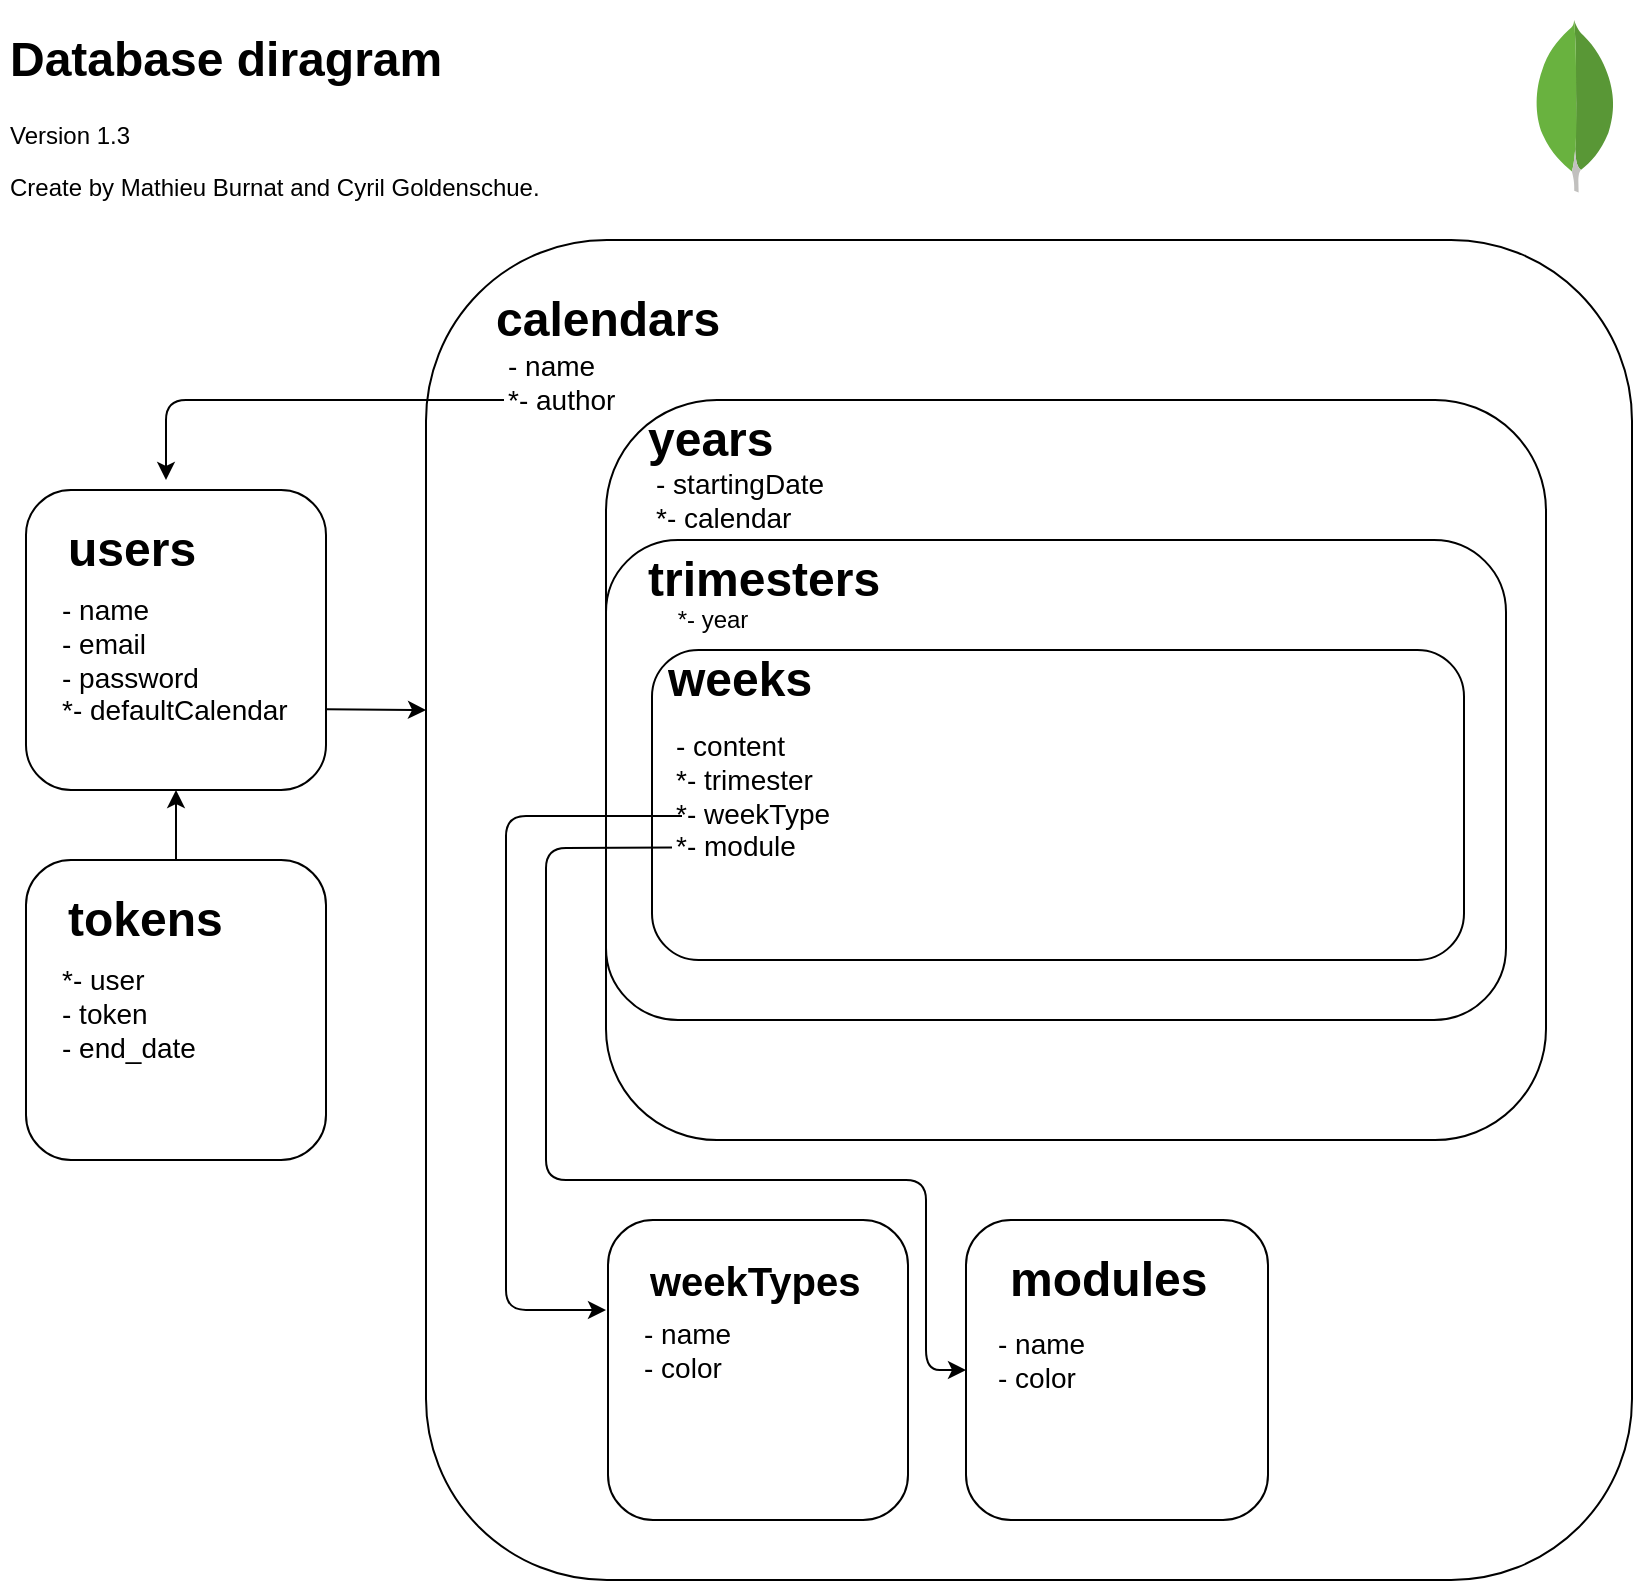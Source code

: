 <mxfile version="14.2.7" type="device"><diagram id="sUvTRh9V853kj_XCVW5W" name="Page-1"><mxGraphModel dx="594" dy="328" grid="1" gridSize="10" guides="1" tooltips="1" connect="1" arrows="1" fold="1" page="1" pageScale="1" pageWidth="1169" pageHeight="827" math="0" shadow="0"><root><mxCell id="0"/><mxCell id="1" parent="0"/><mxCell id="vJc15tX3UXYHBUmR6tmH-1" value="" style="dashed=0;outlineConnect=0;html=1;align=center;labelPosition=center;verticalLabelPosition=bottom;verticalAlign=top;shape=mxgraph.weblogos.mongodb" parent="1" vertex="1"><mxGeometry x="937" y="20" width="41.2" height="86.2" as="geometry"/></mxCell><mxCell id="vJc15tX3UXYHBUmR6tmH-2" value="" style="rounded=1;whiteSpace=wrap;html=1;" parent="1" vertex="1"><mxGeometry x="383" y="130" width="603" height="670" as="geometry"/></mxCell><mxCell id="vJc15tX3UXYHBUmR6tmH-3" value="&lt;h1&gt;&lt;span&gt;calendars&lt;/span&gt;&lt;/h1&gt;" style="text;html=1;strokeColor=none;fillColor=none;spacing=5;spacingTop=-20;whiteSpace=wrap;overflow=hidden;rounded=0;" parent="1" vertex="1"><mxGeometry x="413" y="150" width="200" height="40" as="geometry"/></mxCell><mxCell id="vJc15tX3UXYHBUmR6tmH-4" value="&lt;font style=&quot;font-size: 14px&quot;&gt;- name&lt;br&gt;*- author&lt;br&gt;&lt;/font&gt;&lt;div style=&quot;font-size: 14px&quot;&gt;&lt;br&gt;&lt;/div&gt;" style="text;html=1;strokeColor=none;fillColor=none;align=left;verticalAlign=middle;whiteSpace=wrap;rounded=0;" parent="1" vertex="1"><mxGeometry x="422" y="165" width="70" height="90" as="geometry"/></mxCell><mxCell id="vJc15tX3UXYHBUmR6tmH-5" value="" style="endArrow=classic;html=1;exitX=0;exitY=0.5;exitDx=0;exitDy=0;" parent="1" source="vJc15tX3UXYHBUmR6tmH-4" edge="1"><mxGeometry width="50" height="50" relative="1" as="geometry"><mxPoint x="333" y="195" as="sourcePoint"/><mxPoint x="253" y="250" as="targetPoint"/><Array as="points"><mxPoint x="253" y="210"/></Array></mxGeometry></mxCell><mxCell id="vJc15tX3UXYHBUmR6tmH-6" value="" style="rounded=1;whiteSpace=wrap;html=1;" parent="1" vertex="1"><mxGeometry x="183" y="255" width="150" height="150" as="geometry"/></mxCell><mxCell id="vJc15tX3UXYHBUmR6tmH-7" value="&lt;h1&gt;users&lt;/h1&gt;" style="text;html=1;strokeColor=none;fillColor=none;spacing=5;spacingTop=-20;whiteSpace=wrap;overflow=hidden;rounded=0;" parent="1" vertex="1"><mxGeometry x="199" y="265" width="94" height="40" as="geometry"/></mxCell><mxCell id="vJc15tX3UXYHBUmR6tmH-8" value="&lt;font style=&quot;font-size: 14px&quot;&gt;- name&lt;br&gt;- email&lt;br&gt;- password&lt;br&gt;&lt;/font&gt;&lt;div style=&quot;font-size: 14px&quot;&gt;*- defaultCalendar&lt;/div&gt;" style="text;html=1;strokeColor=none;fillColor=none;align=left;verticalAlign=middle;whiteSpace=wrap;rounded=0;" parent="1" vertex="1"><mxGeometry x="199" y="295" width="134" height="90" as="geometry"/></mxCell><mxCell id="vJc15tX3UXYHBUmR6tmH-9" value="" style="endArrow=classic;html=1;" parent="1" edge="1"><mxGeometry width="50" height="50" relative="1" as="geometry"><mxPoint x="333" y="364.58" as="sourcePoint"/><mxPoint x="383" y="365" as="targetPoint"/></mxGeometry></mxCell><mxCell id="vJc15tX3UXYHBUmR6tmH-10" value="" style="rounded=1;whiteSpace=wrap;html=1;" parent="1" vertex="1"><mxGeometry x="473" y="210" width="470" height="370" as="geometry"/></mxCell><mxCell id="vJc15tX3UXYHBUmR6tmH-11" value="&lt;h1&gt;&lt;span&gt;years&lt;/span&gt;&lt;/h1&gt;" style="text;html=1;strokeColor=none;fillColor=none;spacing=5;spacingTop=-20;whiteSpace=wrap;overflow=hidden;rounded=0;" parent="1" vertex="1"><mxGeometry x="489" y="210" width="200" height="40" as="geometry"/></mxCell><mxCell id="vJc15tX3UXYHBUmR6tmH-12" value="&lt;font style=&quot;font-size: 14px&quot;&gt;- startingDate&lt;br&gt;&lt;/font&gt;&lt;div style=&quot;font-size: 14px&quot;&gt;*- calendar&lt;/div&gt;" style="text;html=1;strokeColor=none;fillColor=none;align=left;verticalAlign=middle;whiteSpace=wrap;rounded=0;" parent="1" vertex="1"><mxGeometry x="496" y="215" width="114" height="90" as="geometry"/></mxCell><mxCell id="vJc15tX3UXYHBUmR6tmH-13" value="" style="rounded=1;whiteSpace=wrap;html=1;" parent="1" vertex="1"><mxGeometry x="473" y="280" width="450" height="240" as="geometry"/></mxCell><mxCell id="vJc15tX3UXYHBUmR6tmH-14" value="&lt;h1&gt;&lt;span&gt;trimesters&lt;/span&gt;&lt;/h1&gt;" style="text;html=1;strokeColor=none;fillColor=none;spacing=5;spacingTop=-20;whiteSpace=wrap;overflow=hidden;rounded=0;" parent="1" vertex="1"><mxGeometry x="489" y="280" width="200" height="40" as="geometry"/></mxCell><mxCell id="vJc15tX3UXYHBUmR6tmH-15" value="" style="rounded=1;whiteSpace=wrap;html=1;" parent="1" vertex="1"><mxGeometry x="496" y="335" width="406" height="155" as="geometry"/></mxCell><mxCell id="vJc15tX3UXYHBUmR6tmH-16" value="&lt;h1&gt;&lt;span&gt;weeks&lt;/span&gt;&lt;/h1&gt;" style="text;html=1;strokeColor=none;fillColor=none;spacing=5;spacingTop=-20;whiteSpace=wrap;overflow=hidden;rounded=0;" parent="1" vertex="1"><mxGeometry x="499" y="330" width="213" height="55" as="geometry"/></mxCell><mxCell id="vJc15tX3UXYHBUmR6tmH-17" value="&lt;span style=&quot;font-size: 14px&quot;&gt;- content&lt;br&gt;*- trimester&lt;br&gt;*- weekType&lt;br&gt;*- module&lt;br&gt;&lt;/span&gt;" style="text;html=1;strokeColor=none;fillColor=none;align=left;verticalAlign=middle;whiteSpace=wrap;rounded=0;" parent="1" vertex="1"><mxGeometry x="506" y="355" width="104" height="105" as="geometry"/></mxCell><mxCell id="vJc15tX3UXYHBUmR6tmH-18" value="" style="rounded=1;whiteSpace=wrap;html=1;" parent="1" vertex="1"><mxGeometry x="474" y="620" width="150" height="150" as="geometry"/></mxCell><mxCell id="vJc15tX3UXYHBUmR6tmH-19" value="&lt;h1&gt;&lt;font style=&quot;font-size: 20px&quot;&gt;weekTypes&lt;/font&gt;&lt;/h1&gt;" style="text;html=1;strokeColor=none;fillColor=none;spacing=5;spacingTop=-20;whiteSpace=wrap;overflow=hidden;rounded=0;" parent="1" vertex="1"><mxGeometry x="490" y="630" width="134" height="40" as="geometry"/></mxCell><mxCell id="vJc15tX3UXYHBUmR6tmH-20" value="&lt;span style=&quot;font-size: 14px&quot;&gt;- name&lt;br&gt;- color&lt;br&gt;&lt;/span&gt;" style="text;html=1;strokeColor=none;fillColor=none;align=left;verticalAlign=middle;whiteSpace=wrap;rounded=0;" parent="1" vertex="1"><mxGeometry x="490" y="640" width="134" height="90" as="geometry"/></mxCell><mxCell id="vJc15tX3UXYHBUmR6tmH-21" value="" style="rounded=1;whiteSpace=wrap;html=1;" parent="1" vertex="1"><mxGeometry x="653" y="620" width="151" height="150" as="geometry"/></mxCell><mxCell id="vJc15tX3UXYHBUmR6tmH-22" value="&lt;h1&gt;modules&lt;/h1&gt;" style="text;html=1;strokeColor=none;fillColor=none;spacing=5;spacingTop=-20;whiteSpace=wrap;overflow=hidden;rounded=0;" parent="1" vertex="1"><mxGeometry x="670" y="630" width="134" height="40" as="geometry"/></mxCell><mxCell id="vJc15tX3UXYHBUmR6tmH-23" value="&lt;span style=&quot;font-size: 14px&quot;&gt;- name&lt;br&gt;- color&lt;br&gt;&lt;/span&gt;" style="text;html=1;strokeColor=none;fillColor=none;align=left;verticalAlign=middle;whiteSpace=wrap;rounded=0;" parent="1" vertex="1"><mxGeometry x="667" y="670" width="124" height="40" as="geometry"/></mxCell><mxCell id="vJc15tX3UXYHBUmR6tmH-24" value="" style="endArrow=classic;html=1;" parent="1" edge="1"><mxGeometry width="50" height="50" relative="1" as="geometry"><mxPoint x="511" y="418" as="sourcePoint"/><mxPoint x="473" y="665" as="targetPoint"/><Array as="points"><mxPoint x="423" y="418"/><mxPoint x="423" y="665"/></Array></mxGeometry></mxCell><mxCell id="vJc15tX3UXYHBUmR6tmH-25" value="" style="endArrow=classic;html=1;exitX=0;exitY=0.75;exitDx=0;exitDy=0;" parent="1" source="vJc15tX3UXYHBUmR6tmH-17" edge="1"><mxGeometry width="50" height="50" relative="1" as="geometry"><mxPoint x="293" y="650" as="sourcePoint"/><mxPoint x="653" y="695" as="targetPoint"/><Array as="points"><mxPoint x="443" y="434"/><mxPoint x="443" y="600"/><mxPoint x="633" y="600"/><mxPoint x="633" y="695"/></Array></mxGeometry></mxCell><mxCell id="vJc15tX3UXYHBUmR6tmH-26" value="&lt;h1&gt;Database diragram&lt;/h1&gt;&lt;p&gt;Version 1.3&amp;nbsp;&lt;/p&gt;&lt;p&gt;Create by Mathieu Burnat and Cyril Goldenschue.&lt;/p&gt;" style="text;html=1;strokeColor=none;fillColor=none;spacing=5;spacingTop=-20;whiteSpace=wrap;overflow=hidden;rounded=0;" parent="1" vertex="1"><mxGeometry x="170" y="20" width="370" height="120" as="geometry"/></mxCell><mxCell id="vJc15tX3UXYHBUmR6tmH-27" value="" style="rounded=1;whiteSpace=wrap;html=1;" parent="1" vertex="1"><mxGeometry x="183" y="440" width="150" height="150" as="geometry"/></mxCell><mxCell id="vJc15tX3UXYHBUmR6tmH-28" value="&lt;h1&gt;tokens&lt;/h1&gt;" style="text;html=1;strokeColor=none;fillColor=none;spacing=5;spacingTop=-20;whiteSpace=wrap;overflow=hidden;rounded=0;" parent="1" vertex="1"><mxGeometry x="199" y="450" width="94" height="40" as="geometry"/></mxCell><mxCell id="vJc15tX3UXYHBUmR6tmH-29" value="&lt;font style=&quot;font-size: 14px&quot;&gt;*- user&lt;br&gt;- token&lt;br&gt;- end_date&lt;br&gt;&lt;/font&gt;&lt;div style=&quot;font-size: 14px&quot;&gt;&lt;br&gt;&lt;/div&gt;" style="text;html=1;strokeColor=none;fillColor=none;align=left;verticalAlign=middle;whiteSpace=wrap;rounded=0;" parent="1" vertex="1"><mxGeometry x="199" y="480" width="134" height="90" as="geometry"/></mxCell><mxCell id="vJc15tX3UXYHBUmR6tmH-30" value="" style="endArrow=classic;html=1;exitX=0.5;exitY=0;exitDx=0;exitDy=0;entryX=0.5;entryY=1;entryDx=0;entryDy=0;" parent="1" source="vJc15tX3UXYHBUmR6tmH-27" target="vJc15tX3UXYHBUmR6tmH-6" edge="1"><mxGeometry width="50" height="50" relative="1" as="geometry"><mxPoint x="343" y="374.58" as="sourcePoint"/><mxPoint x="393" y="375.0" as="targetPoint"/></mxGeometry></mxCell><mxCell id="vJc15tX3UXYHBUmR6tmH-32" value="*- year" style="text;html=1;strokeColor=none;fillColor=none;align=center;verticalAlign=middle;whiteSpace=wrap;rounded=0;" parent="1" vertex="1"><mxGeometry x="489" y="310" width="75" height="20" as="geometry"/></mxCell></root></mxGraphModel></diagram></mxfile>
